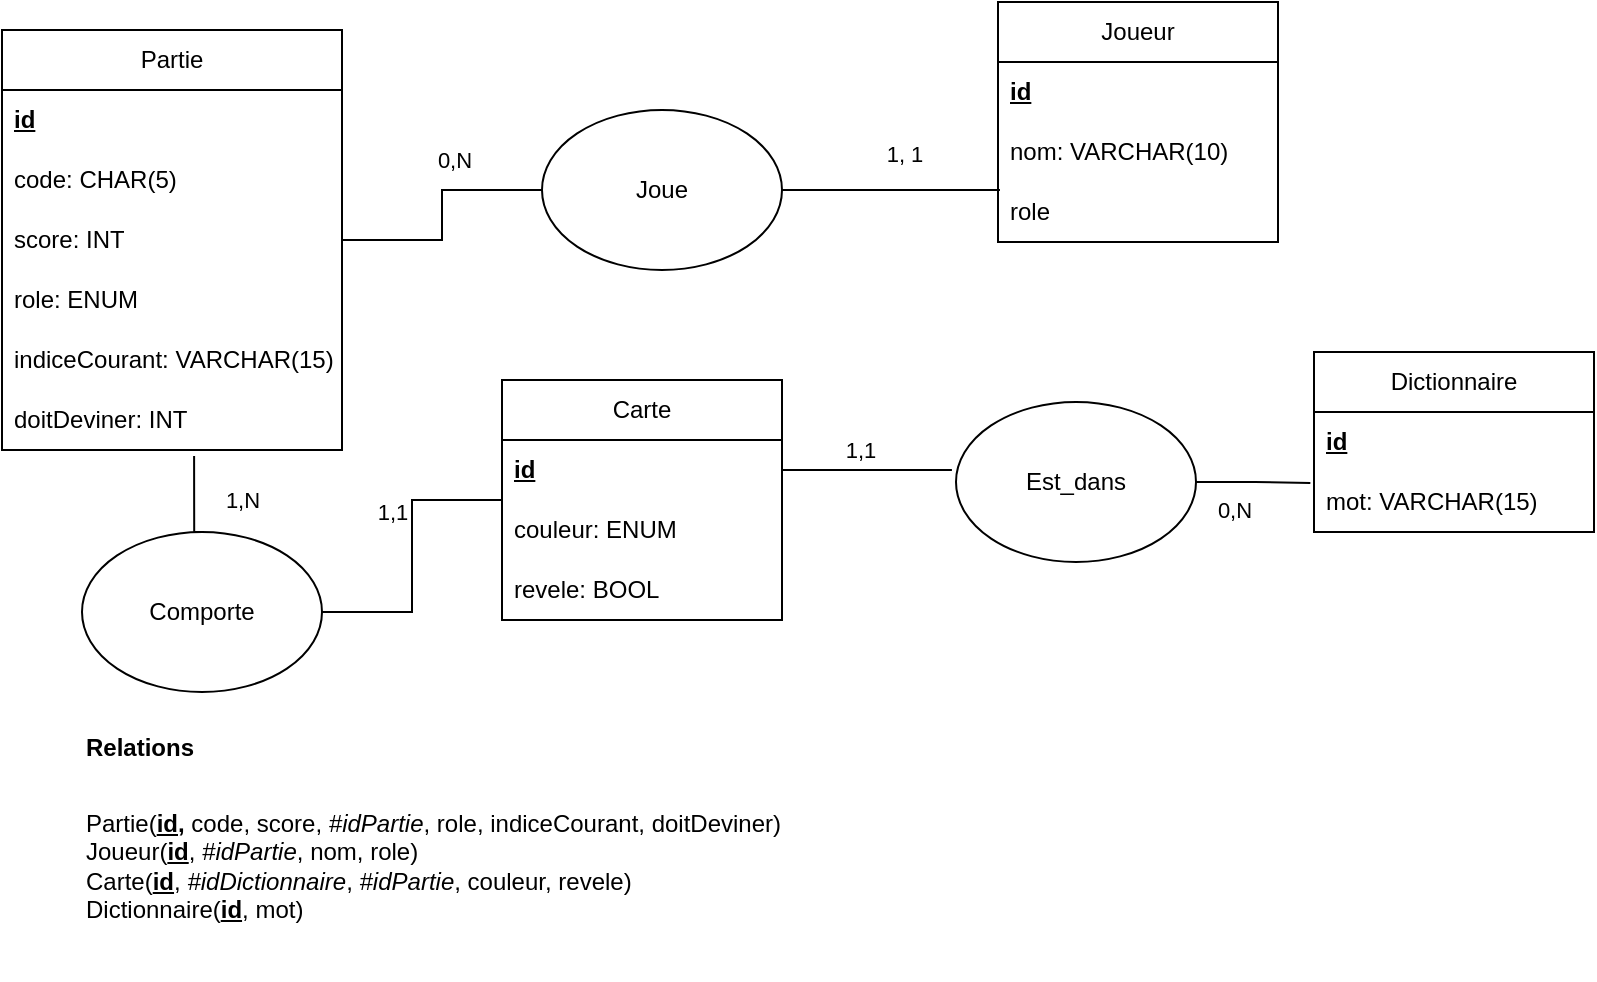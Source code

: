 <mxfile version="24.4.13" type="device">
  <diagram id="R2lEEEUBdFMjLlhIrx00" name="Page-1">
    <mxGraphModel dx="1434" dy="884" grid="1" gridSize="10" guides="1" tooltips="1" connect="1" arrows="1" fold="1" page="1" pageScale="1" pageWidth="850" pageHeight="1100" math="0" shadow="0" extFonts="Permanent Marker^https://fonts.googleapis.com/css?family=Permanent+Marker">
      <root>
        <mxCell id="0" />
        <mxCell id="1" parent="0" />
        <mxCell id="AaLZpZYPrjbfkjgFqPFA-14" value="Carte" style="swimlane;fontStyle=0;childLayout=stackLayout;horizontal=1;startSize=30;horizontalStack=0;resizeParent=1;resizeParentMax=0;resizeLast=0;collapsible=1;marginBottom=0;whiteSpace=wrap;html=1;" parent="1" vertex="1">
          <mxGeometry x="270" y="325" width="140" height="120" as="geometry">
            <mxRectangle x="210" y="370" width="60" height="30" as="alternateBounds" />
          </mxGeometry>
        </mxCell>
        <mxCell id="AaLZpZYPrjbfkjgFqPFA-15" value="&lt;b&gt;&lt;u&gt;id&lt;/u&gt;&lt;/b&gt;" style="text;strokeColor=none;fillColor=none;align=left;verticalAlign=middle;spacingLeft=4;spacingRight=4;overflow=hidden;points=[[0,0.5],[1,0.5]];portConstraint=eastwest;rotatable=0;whiteSpace=wrap;html=1;" parent="AaLZpZYPrjbfkjgFqPFA-14" vertex="1">
          <mxGeometry y="30" width="140" height="30" as="geometry" />
        </mxCell>
        <mxCell id="AaLZpZYPrjbfkjgFqPFA-19" value="couleur: ENUM" style="text;strokeColor=none;fillColor=none;align=left;verticalAlign=middle;spacingLeft=4;spacingRight=4;overflow=hidden;points=[[0,0.5],[1,0.5]];portConstraint=eastwest;rotatable=0;whiteSpace=wrap;html=1;" parent="AaLZpZYPrjbfkjgFqPFA-14" vertex="1">
          <mxGeometry y="60" width="140" height="30" as="geometry" />
        </mxCell>
        <mxCell id="CnqwCCuB3Zk9VRJwTlJh-23" value="revele: BOOL" style="text;strokeColor=none;fillColor=none;align=left;verticalAlign=middle;spacingLeft=4;spacingRight=4;overflow=hidden;points=[[0,0.5],[1,0.5]];portConstraint=eastwest;rotatable=0;whiteSpace=wrap;html=1;" parent="AaLZpZYPrjbfkjgFqPFA-14" vertex="1">
          <mxGeometry y="90" width="140" height="30" as="geometry" />
        </mxCell>
        <mxCell id="AaLZpZYPrjbfkjgFqPFA-7" value="Joueur" style="swimlane;fontStyle=0;childLayout=stackLayout;horizontal=1;startSize=30;horizontalStack=0;resizeParent=1;resizeParentMax=0;resizeLast=0;collapsible=1;marginBottom=0;whiteSpace=wrap;html=1;" parent="1" vertex="1">
          <mxGeometry x="518" y="136" width="140" height="120" as="geometry" />
        </mxCell>
        <mxCell id="AaLZpZYPrjbfkjgFqPFA-8" value="&lt;b&gt;&lt;u&gt;id&lt;/u&gt;&lt;/b&gt;" style="text;strokeColor=none;fillColor=none;align=left;verticalAlign=middle;spacingLeft=4;spacingRight=4;overflow=hidden;points=[[0,0.5],[1,0.5]];portConstraint=eastwest;rotatable=0;whiteSpace=wrap;html=1;" parent="AaLZpZYPrjbfkjgFqPFA-7" vertex="1">
          <mxGeometry y="30" width="140" height="30" as="geometry" />
        </mxCell>
        <mxCell id="AaLZpZYPrjbfkjgFqPFA-9" value="nom: VARCHAR(10)" style="text;strokeColor=none;fillColor=none;align=left;verticalAlign=middle;spacingLeft=4;spacingRight=4;overflow=hidden;points=[[0,0.5],[1,0.5]];portConstraint=eastwest;rotatable=0;whiteSpace=wrap;html=1;" parent="AaLZpZYPrjbfkjgFqPFA-7" vertex="1">
          <mxGeometry y="60" width="140" height="30" as="geometry" />
        </mxCell>
        <mxCell id="vFxNQ8_R_9yLuEZchOL7-2" value="role" style="text;strokeColor=none;fillColor=none;align=left;verticalAlign=middle;spacingLeft=4;spacingRight=4;overflow=hidden;points=[[0,0.5],[1,0.5]];portConstraint=eastwest;rotatable=0;whiteSpace=wrap;html=1;" parent="AaLZpZYPrjbfkjgFqPFA-7" vertex="1">
          <mxGeometry y="90" width="140" height="30" as="geometry" />
        </mxCell>
        <mxCell id="AaLZpZYPrjbfkjgFqPFA-11" value="Dictionnaire" style="swimlane;fontStyle=0;childLayout=stackLayout;horizontal=1;startSize=30;horizontalStack=0;resizeParent=1;resizeParentMax=0;resizeLast=0;collapsible=1;marginBottom=0;whiteSpace=wrap;html=1;" parent="1" vertex="1">
          <mxGeometry x="676" y="311" width="140" height="90" as="geometry" />
        </mxCell>
        <mxCell id="AaLZpZYPrjbfkjgFqPFA-12" value="&lt;b&gt;&lt;u&gt;id&lt;/u&gt;&lt;/b&gt;" style="text;strokeColor=none;fillColor=none;align=left;verticalAlign=middle;spacingLeft=4;spacingRight=4;overflow=hidden;points=[[0,0.5],[1,0.5]];portConstraint=eastwest;rotatable=0;whiteSpace=wrap;html=1;" parent="AaLZpZYPrjbfkjgFqPFA-11" vertex="1">
          <mxGeometry y="30" width="140" height="30" as="geometry" />
        </mxCell>
        <mxCell id="AaLZpZYPrjbfkjgFqPFA-13" value="mot: VARCHAR(15)" style="text;strokeColor=none;fillColor=none;align=left;verticalAlign=middle;spacingLeft=4;spacingRight=4;overflow=hidden;points=[[0,0.5],[1,0.5]];portConstraint=eastwest;rotatable=0;whiteSpace=wrap;html=1;" parent="AaLZpZYPrjbfkjgFqPFA-11" vertex="1">
          <mxGeometry y="60" width="140" height="30" as="geometry" />
        </mxCell>
        <mxCell id="AaLZpZYPrjbfkjgFqPFA-22" value="Partie" style="swimlane;fontStyle=0;childLayout=stackLayout;horizontal=1;startSize=30;horizontalStack=0;resizeParent=1;resizeParentMax=0;resizeLast=0;collapsible=1;marginBottom=0;whiteSpace=wrap;html=1;" parent="1" vertex="1">
          <mxGeometry x="20" y="150" width="170" height="210" as="geometry" />
        </mxCell>
        <mxCell id="AaLZpZYPrjbfkjgFqPFA-23" value="&lt;b&gt;&lt;u&gt;id&lt;/u&gt;&lt;/b&gt;" style="text;strokeColor=none;fillColor=none;align=left;verticalAlign=middle;spacingLeft=4;spacingRight=4;overflow=hidden;points=[[0,0.5],[1,0.5]];portConstraint=eastwest;rotatable=0;whiteSpace=wrap;html=1;" parent="AaLZpZYPrjbfkjgFqPFA-22" vertex="1">
          <mxGeometry y="30" width="170" height="30" as="geometry" />
        </mxCell>
        <mxCell id="AaLZpZYPrjbfkjgFqPFA-24" value="code: CHAR(5)" style="text;strokeColor=none;fillColor=none;align=left;verticalAlign=middle;spacingLeft=4;spacingRight=4;overflow=hidden;points=[[0,0.5],[1,0.5]];portConstraint=eastwest;rotatable=0;whiteSpace=wrap;html=1;" parent="AaLZpZYPrjbfkjgFqPFA-22" vertex="1">
          <mxGeometry y="60" width="170" height="30" as="geometry" />
        </mxCell>
        <mxCell id="AaLZpZYPrjbfkjgFqPFA-25" value="score: INT" style="text;strokeColor=none;fillColor=none;align=left;verticalAlign=middle;spacingLeft=4;spacingRight=4;overflow=hidden;points=[[0,0.5],[1,0.5]];portConstraint=eastwest;rotatable=0;whiteSpace=wrap;html=1;" parent="AaLZpZYPrjbfkjgFqPFA-22" vertex="1">
          <mxGeometry y="90" width="170" height="30" as="geometry" />
        </mxCell>
        <mxCell id="VrD0gAPIe4irwxU76orD-3" value="role: ENUM" style="text;strokeColor=none;fillColor=none;align=left;verticalAlign=middle;spacingLeft=4;spacingRight=4;overflow=hidden;points=[[0,0.5],[1,0.5]];portConstraint=eastwest;rotatable=0;whiteSpace=wrap;html=1;" parent="AaLZpZYPrjbfkjgFqPFA-22" vertex="1">
          <mxGeometry y="120" width="170" height="30" as="geometry" />
        </mxCell>
        <mxCell id="6MuFfD_ReTHGqUSxW_kw-1" value="indiceCourant: VARCHAR(15)" style="text;strokeColor=none;fillColor=none;align=left;verticalAlign=middle;spacingLeft=4;spacingRight=4;overflow=hidden;points=[[0,0.5],[1,0.5]];portConstraint=eastwest;rotatable=0;whiteSpace=wrap;html=1;" vertex="1" parent="AaLZpZYPrjbfkjgFqPFA-22">
          <mxGeometry y="150" width="170" height="30" as="geometry" />
        </mxCell>
        <mxCell id="6MuFfD_ReTHGqUSxW_kw-2" value="doitDeviner: INT" style="text;strokeColor=none;fillColor=none;align=left;verticalAlign=middle;spacingLeft=4;spacingRight=4;overflow=hidden;points=[[0,0.5],[1,0.5]];portConstraint=eastwest;rotatable=0;whiteSpace=wrap;html=1;" vertex="1" parent="AaLZpZYPrjbfkjgFqPFA-22">
          <mxGeometry y="180" width="170" height="30" as="geometry" />
        </mxCell>
        <mxCell id="AaLZpZYPrjbfkjgFqPFA-33" style="edgeStyle=orthogonalEdgeStyle;rounded=0;orthogonalLoop=1;jettySize=auto;html=1;entryX=0;entryY=0.5;entryDx=0;entryDy=0;endArrow=none;endFill=0;" parent="1" source="AaLZpZYPrjbfkjgFqPFA-22" target="IDWUcOKlaUqajO-y7Q57-1" edge="1">
          <mxGeometry relative="1" as="geometry">
            <mxPoint x="277.2" y="229.66" as="targetPoint" />
          </mxGeometry>
        </mxCell>
        <mxCell id="AaLZpZYPrjbfkjgFqPFA-34" value="0,N" style="edgeLabel;html=1;align=center;verticalAlign=middle;resizable=0;points=[];" parent="AaLZpZYPrjbfkjgFqPFA-33" vertex="1" connectable="0">
          <mxGeometry x="0.035" y="2" relative="1" as="geometry">
            <mxPoint x="8" y="-26" as="offset" />
          </mxGeometry>
        </mxCell>
        <mxCell id="0uVetZkIIh2rGpPPn4zH-1" value="&lt;b&gt;Relations&lt;/b&gt;" style="text;html=1;align=left;verticalAlign=middle;whiteSpace=wrap;rounded=0;" parent="1" vertex="1">
          <mxGeometry x="60" y="495" width="80" height="28" as="geometry" />
        </mxCell>
        <mxCell id="0uVetZkIIh2rGpPPn4zH-2" value="Partie(&lt;u style=&quot;font-weight: bold;&quot;&gt;id,&lt;/u&gt;&amp;nbsp;code, score,&amp;nbsp;&lt;i&gt;#idPartie&lt;/i&gt;, role, indiceCourant, doitDeviner)&lt;div&gt;&lt;div&gt;Joueur(&lt;b style=&quot;&quot;&gt;&lt;u&gt;id&lt;/u&gt;&lt;/b&gt;, &lt;i&gt;#idPartie&lt;/i&gt;, nom, role)&lt;/div&gt;&lt;div&gt;Carte(&lt;b&gt;&lt;u&gt;id&lt;/u&gt;&lt;/b&gt;, &lt;i&gt;#idDictionnaire&lt;/i&gt;, &lt;i&gt;#idPartie&lt;/i&gt;, couleur, revele)&lt;/div&gt;&lt;div&gt;Dictionnaire(&lt;b&gt;&lt;u&gt;id&lt;/u&gt;&lt;/b&gt;, mot)&lt;/div&gt;&lt;/div&gt;" style="text;html=1;align=left;verticalAlign=middle;whiteSpace=wrap;rounded=0;" parent="1" vertex="1">
          <mxGeometry x="60" y="510" width="450" height="115" as="geometry" />
        </mxCell>
        <mxCell id="CnqwCCuB3Zk9VRJwTlJh-13" style="edgeStyle=orthogonalEdgeStyle;rounded=0;orthogonalLoop=1;jettySize=auto;html=1;exitX=0;exitY=0.5;exitDx=0;exitDy=0;endArrow=none;endFill=0;entryX=1;entryY=0.5;entryDx=0;entryDy=0;" parent="1" source="AaLZpZYPrjbfkjgFqPFA-14" target="IDWUcOKlaUqajO-y7Q57-3" edge="1">
          <mxGeometry relative="1" as="geometry">
            <mxPoint x="190" y="350" as="targetPoint" />
          </mxGeometry>
        </mxCell>
        <mxCell id="CnqwCCuB3Zk9VRJwTlJh-14" value="1,1" style="edgeLabel;html=1;align=center;verticalAlign=middle;resizable=0;points=[];" parent="CnqwCCuB3Zk9VRJwTlJh-13" vertex="1" connectable="0">
          <mxGeometry x="-0.032" y="-3" relative="1" as="geometry">
            <mxPoint x="-7" y="-20" as="offset" />
          </mxGeometry>
        </mxCell>
        <mxCell id="CnqwCCuB3Zk9VRJwTlJh-16" style="edgeStyle=orthogonalEdgeStyle;rounded=0;orthogonalLoop=1;jettySize=auto;html=1;exitX=1;exitY=0.5;exitDx=0;exitDy=0;entryX=-0.017;entryY=0.425;entryDx=0;entryDy=0;endArrow=none;endFill=0;entryPerimeter=0;" parent="1" source="AaLZpZYPrjbfkjgFqPFA-15" target="IDWUcOKlaUqajO-y7Q57-4" edge="1">
          <mxGeometry relative="1" as="geometry">
            <mxPoint x="480" y="350" as="targetPoint" />
          </mxGeometry>
        </mxCell>
        <mxCell id="CnqwCCuB3Zk9VRJwTlJh-18" value="1,1" style="edgeLabel;html=1;align=center;verticalAlign=middle;resizable=0;points=[];" parent="CnqwCCuB3Zk9VRJwTlJh-16" vertex="1" connectable="0">
          <mxGeometry x="-0.288" y="-1" relative="1" as="geometry">
            <mxPoint x="9" y="-11" as="offset" />
          </mxGeometry>
        </mxCell>
        <mxCell id="CnqwCCuB3Zk9VRJwTlJh-17" style="edgeStyle=orthogonalEdgeStyle;rounded=0;orthogonalLoop=1;jettySize=auto;html=1;entryX=-0.013;entryY=0.182;entryDx=0;entryDy=0;entryPerimeter=0;endArrow=none;endFill=0;exitX=1;exitY=0.5;exitDx=0;exitDy=0;" parent="1" source="IDWUcOKlaUqajO-y7Q57-4" target="AaLZpZYPrjbfkjgFqPFA-13" edge="1">
          <mxGeometry relative="1" as="geometry">
            <mxPoint x="620" y="350" as="sourcePoint" />
          </mxGeometry>
        </mxCell>
        <mxCell id="CnqwCCuB3Zk9VRJwTlJh-19" value="0,N" style="edgeLabel;html=1;align=center;verticalAlign=middle;resizable=0;points=[];" parent="CnqwCCuB3Zk9VRJwTlJh-17" vertex="1" connectable="0">
          <mxGeometry x="-0.103" y="2" relative="1" as="geometry">
            <mxPoint x="-7" y="16" as="offset" />
          </mxGeometry>
        </mxCell>
        <mxCell id="vFxNQ8_R_9yLuEZchOL7-4" style="edgeStyle=orthogonalEdgeStyle;rounded=0;orthogonalLoop=1;jettySize=auto;html=1;entryX=0.007;entryY=0.133;entryDx=0;entryDy=0;entryPerimeter=0;startArrow=none;startFill=0;strokeColor=default;endArrow=none;endFill=0;exitX=1;exitY=0.5;exitDx=0;exitDy=0;" parent="1" source="IDWUcOKlaUqajO-y7Q57-1" edge="1">
          <mxGeometry relative="1" as="geometry">
            <mxPoint x="420" y="229.99" as="sourcePoint" />
            <mxPoint x="518.98" y="229.99" as="targetPoint" />
          </mxGeometry>
        </mxCell>
        <mxCell id="vFxNQ8_R_9yLuEZchOL7-5" value="1, 1" style="edgeLabel;html=1;align=center;verticalAlign=middle;resizable=0;points=[];" parent="vFxNQ8_R_9yLuEZchOL7-4" vertex="1" connectable="0">
          <mxGeometry x="0.111" y="-1" relative="1" as="geometry">
            <mxPoint y="-20" as="offset" />
          </mxGeometry>
        </mxCell>
        <mxCell id="IDWUcOKlaUqajO-y7Q57-1" value="Joue" style="ellipse;whiteSpace=wrap;html=1;" parent="1" vertex="1">
          <mxGeometry x="290" y="190" width="120" height="80" as="geometry" />
        </mxCell>
        <mxCell id="IDWUcOKlaUqajO-y7Q57-3" value="Comporte" style="ellipse;whiteSpace=wrap;html=1;" parent="1" vertex="1">
          <mxGeometry x="60" y="401" width="120" height="80" as="geometry" />
        </mxCell>
        <mxCell id="IDWUcOKlaUqajO-y7Q57-4" value="Est_dans" style="ellipse;whiteSpace=wrap;html=1;" parent="1" vertex="1">
          <mxGeometry x="497" y="336" width="120" height="80" as="geometry" />
        </mxCell>
        <mxCell id="6MuFfD_ReTHGqUSxW_kw-4" style="edgeStyle=orthogonalEdgeStyle;rounded=0;orthogonalLoop=1;jettySize=auto;html=1;exitX=0.5;exitY=0;exitDx=0;exitDy=0;entryX=0.565;entryY=1.1;entryDx=0;entryDy=0;entryPerimeter=0;endArrow=none;endFill=0;" edge="1" parent="1" source="IDWUcOKlaUqajO-y7Q57-3" target="6MuFfD_ReTHGqUSxW_kw-2">
          <mxGeometry relative="1" as="geometry" />
        </mxCell>
        <mxCell id="6MuFfD_ReTHGqUSxW_kw-5" value="1,N" style="edgeLabel;html=1;align=center;verticalAlign=middle;resizable=0;points=[];" vertex="1" connectable="0" parent="6MuFfD_ReTHGqUSxW_kw-4">
          <mxGeometry x="0.284" y="-5" relative="1" as="geometry">
            <mxPoint x="19" y="7" as="offset" />
          </mxGeometry>
        </mxCell>
      </root>
    </mxGraphModel>
  </diagram>
</mxfile>
